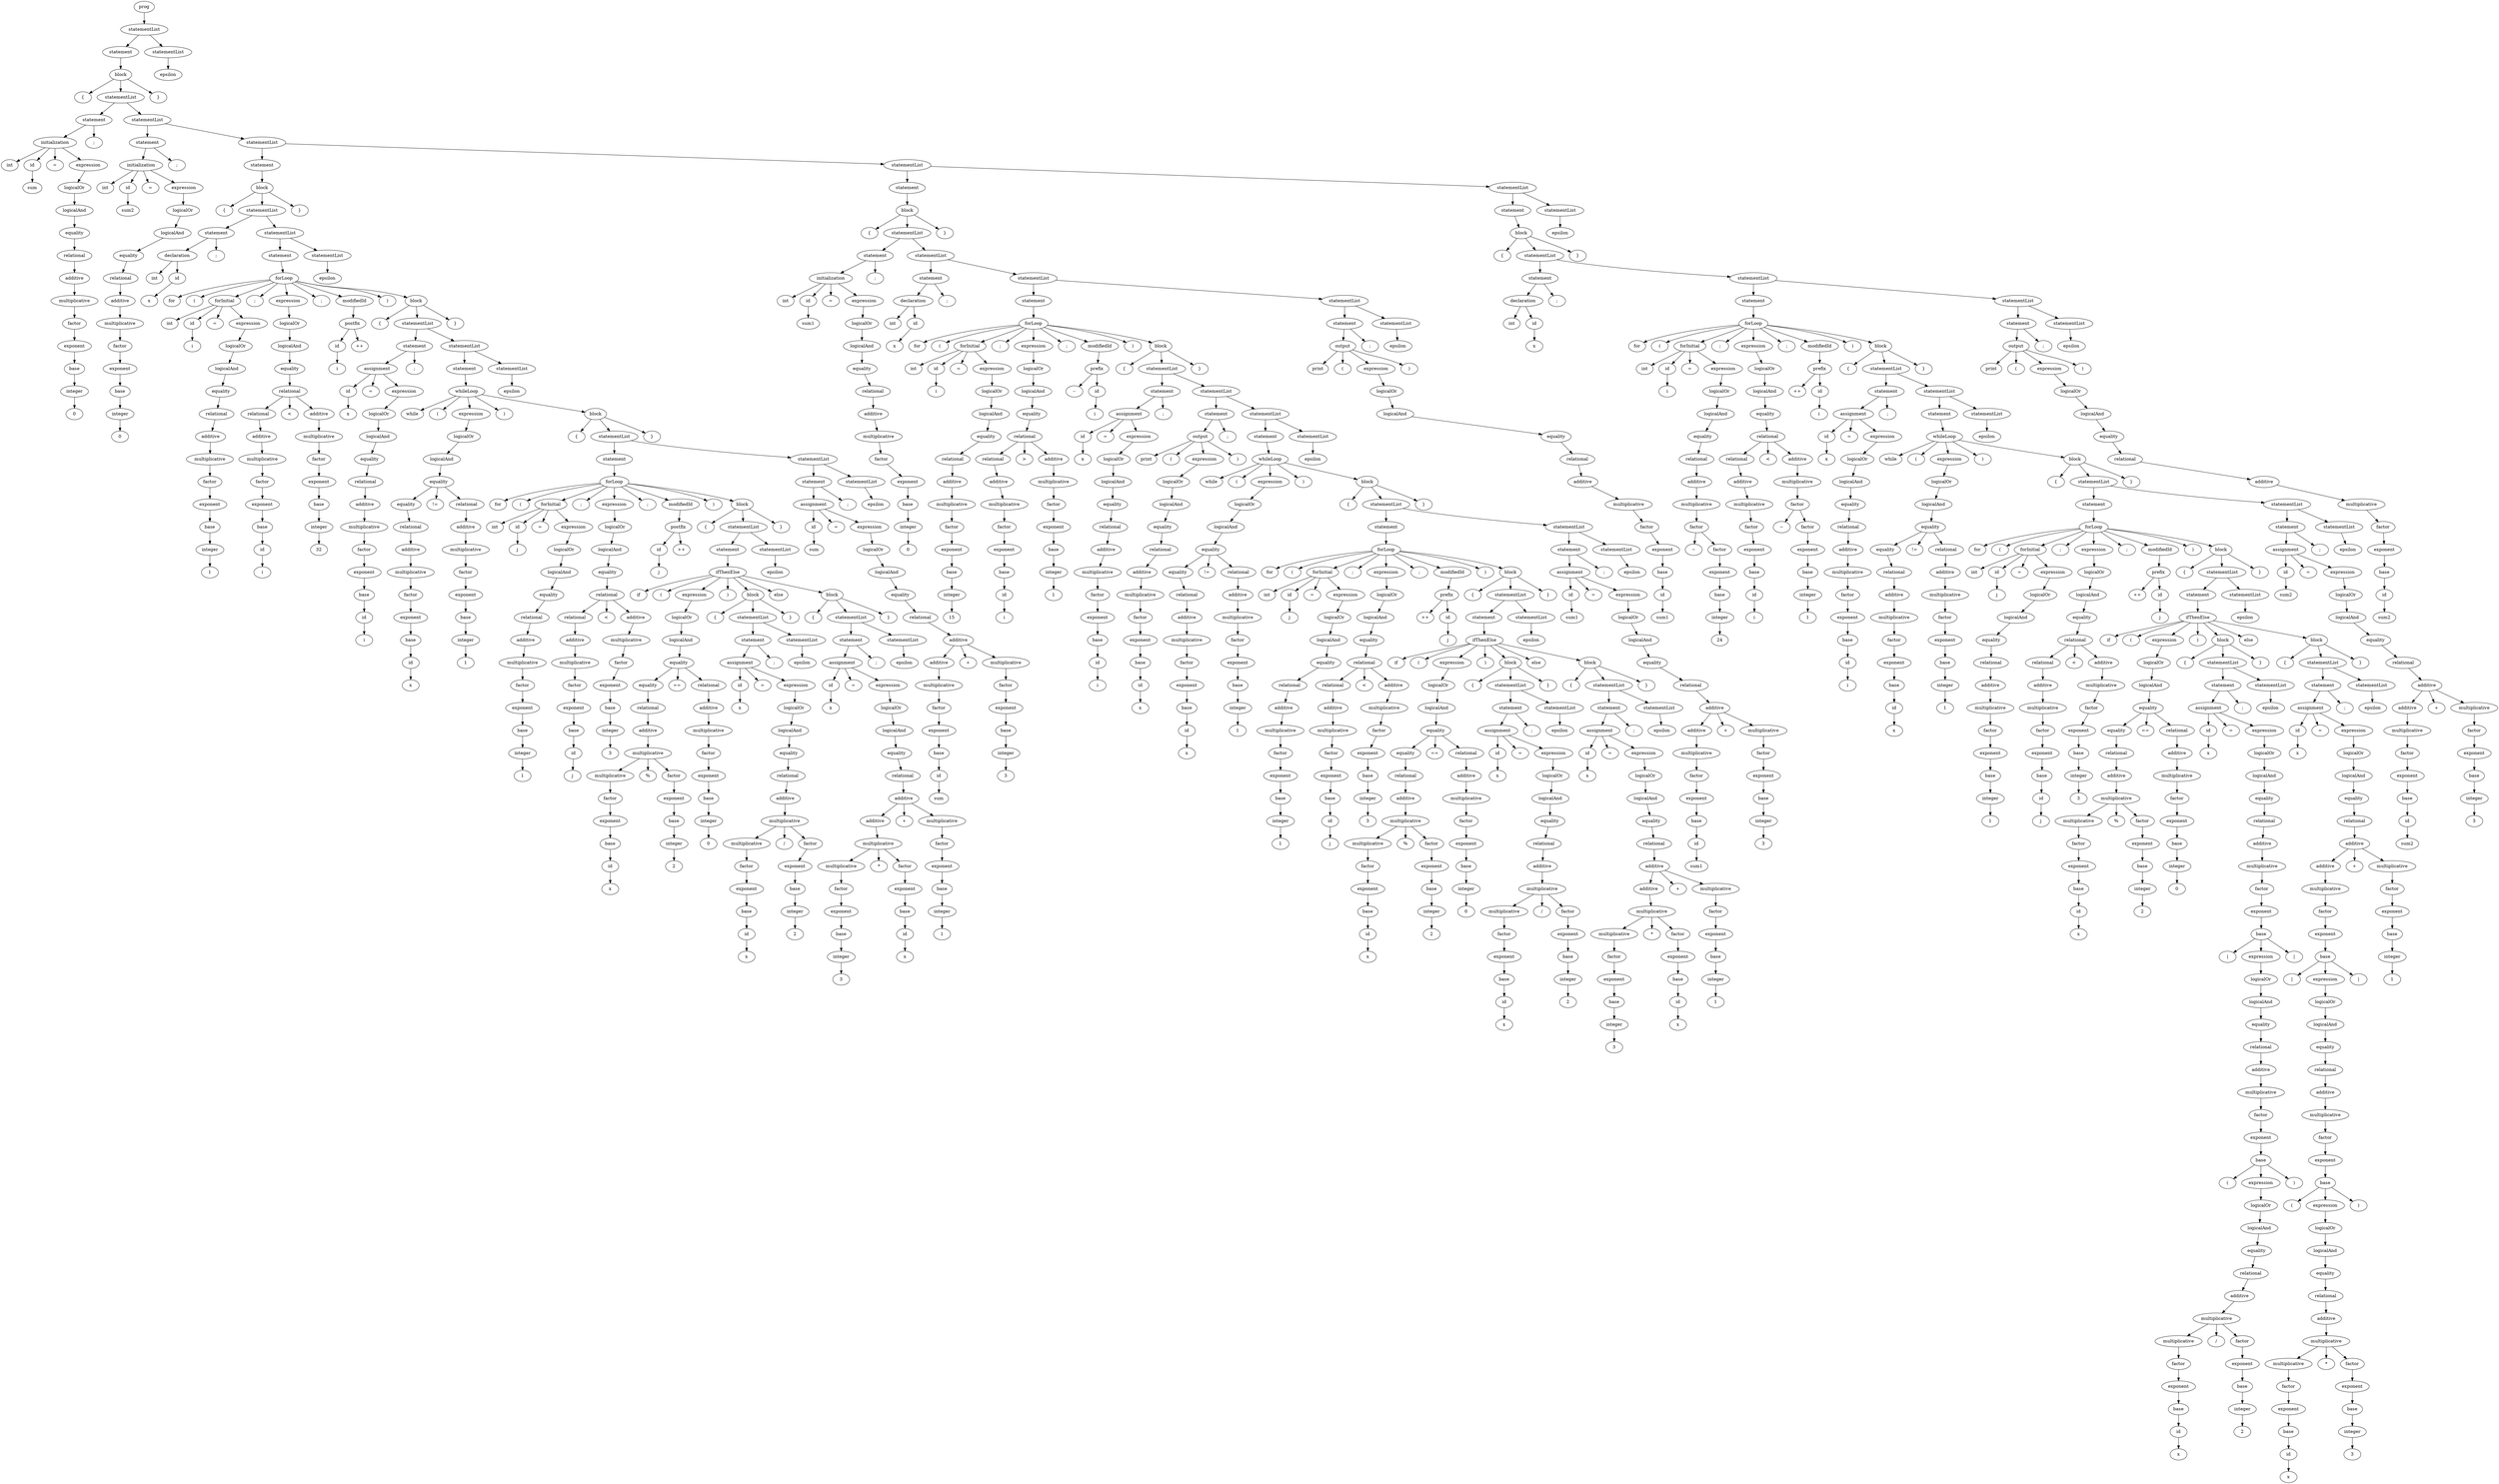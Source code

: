 
digraph "input_that_passes_1"
{
struct1 [label="prog"]
struct2 [label="statementList"]
struct3 [label="statement"]
struct4 [label="block"]
struct5 [label="{"]
struct4->struct5
struct6 [label="statementList"]
struct7 [label="statement"]
struct8 [label="initialization"]
struct9 [label="int"]
struct8->struct9
struct10 [label="id"]
struct11 [label="sum"]
struct10->struct11
struct8->struct10
struct12 [label="="]
struct8->struct12
struct13 [label="expression"]
struct14 [label="logicalOr"]
struct15 [label="logicalAnd"]
struct16 [label="equality"]
struct17 [label="relational"]
struct18 [label="additive"]
struct19 [label="multiplicative"]
struct20 [label="factor"]
struct21 [label="exponent"]
struct22 [label="base"]
struct23 [label="integer"]
struct24 [label="0"]
struct23->struct24
struct22->struct23
struct21->struct22
struct20->struct21
struct19->struct20
struct18->struct19
struct17->struct18
struct16->struct17
struct15->struct16
struct14->struct15
struct13->struct14
struct8->struct13
struct7->struct8
struct25 [label=";"]
struct7->struct25
struct6->struct7
struct26 [label="statementList"]
struct27 [label="statement"]
struct28 [label="initialization"]
struct29 [label="int"]
struct28->struct29
struct30 [label="id"]
struct31 [label="sum2"]
struct30->struct31
struct28->struct30
struct32 [label="="]
struct28->struct32
struct33 [label="expression"]
struct34 [label="logicalOr"]
struct35 [label="logicalAnd"]
struct36 [label="equality"]
struct37 [label="relational"]
struct38 [label="additive"]
struct39 [label="multiplicative"]
struct40 [label="factor"]
struct41 [label="exponent"]
struct42 [label="base"]
struct43 [label="integer"]
struct44 [label="0"]
struct43->struct44
struct42->struct43
struct41->struct42
struct40->struct41
struct39->struct40
struct38->struct39
struct37->struct38
struct36->struct37
struct35->struct36
struct34->struct35
struct33->struct34
struct28->struct33
struct27->struct28
struct45 [label=";"]
struct27->struct45
struct26->struct27
struct46 [label="statementList"]
struct47 [label="statement"]
struct48 [label="block"]
struct49 [label="{"]
struct48->struct49
struct50 [label="statementList"]
struct51 [label="statement"]
struct52 [label="declaration"]
struct53 [label="int"]
struct52->struct53
struct54 [label="id"]
struct55 [label="x"]
struct54->struct55
struct52->struct54
struct51->struct52
struct56 [label=";"]
struct51->struct56
struct50->struct51
struct57 [label="statementList"]
struct58 [label="statement"]
struct59 [label="forLoop"]
struct60 [label="for"]
struct59->struct60
struct61 [label="("]
struct59->struct61
struct62 [label="forInitial"]
struct63 [label="int"]
struct62->struct63
struct64 [label="id"]
struct65 [label="i"]
struct64->struct65
struct62->struct64
struct66 [label="="]
struct62->struct66
struct67 [label="expression"]
struct68 [label="logicalOr"]
struct69 [label="logicalAnd"]
struct70 [label="equality"]
struct71 [label="relational"]
struct72 [label="additive"]
struct73 [label="multiplicative"]
struct74 [label="factor"]
struct75 [label="exponent"]
struct76 [label="base"]
struct77 [label="integer"]
struct78 [label="1"]
struct77->struct78
struct76->struct77
struct75->struct76
struct74->struct75
struct73->struct74
struct72->struct73
struct71->struct72
struct70->struct71
struct69->struct70
struct68->struct69
struct67->struct68
struct62->struct67
struct59->struct62
struct79 [label=";"]
struct59->struct79
struct80 [label="expression"]
struct81 [label="logicalOr"]
struct82 [label="logicalAnd"]
struct83 [label="equality"]
struct84 [label="relational"]
struct85 [label="relational"]
struct86 [label="additive"]
struct87 [label="multiplicative"]
struct88 [label="factor"]
struct89 [label="exponent"]
struct90 [label="base"]
struct91 [label="id"]
struct92 [label="i"]
struct91->struct92
struct90->struct91
struct89->struct90
struct88->struct89
struct87->struct88
struct86->struct87
struct85->struct86
struct84->struct85
struct93 [label="<"]
struct84->struct93
struct94 [label="additive"]
struct95 [label="multiplicative"]
struct96 [label="factor"]
struct97 [label="exponent"]
struct98 [label="base"]
struct99 [label="integer"]
struct100 [label="32"]
struct99->struct100
struct98->struct99
struct97->struct98
struct96->struct97
struct95->struct96
struct94->struct95
struct84->struct94
struct83->struct84
struct82->struct83
struct81->struct82
struct80->struct81
struct59->struct80
struct101 [label=";"]
struct59->struct101
struct102 [label="modifiedId"]
struct103 [label="postfix"]
struct104 [label="id"]
struct105 [label="i"]
struct104->struct105
struct103->struct104
struct106 [label="++"]
struct103->struct106
struct102->struct103
struct59->struct102
struct107 [label=")"]
struct59->struct107
struct108 [label="block"]
struct109 [label="{"]
struct108->struct109
struct110 [label="statementList"]
struct111 [label="statement"]
struct112 [label="assignment"]
struct113 [label="id"]
struct114 [label="x"]
struct113->struct114
struct112->struct113
struct115 [label="="]
struct112->struct115
struct116 [label="expression"]
struct117 [label="logicalOr"]
struct118 [label="logicalAnd"]
struct119 [label="equality"]
struct120 [label="relational"]
struct121 [label="additive"]
struct122 [label="multiplicative"]
struct123 [label="factor"]
struct124 [label="exponent"]
struct125 [label="base"]
struct126 [label="id"]
struct127 [label="i"]
struct126->struct127
struct125->struct126
struct124->struct125
struct123->struct124
struct122->struct123
struct121->struct122
struct120->struct121
struct119->struct120
struct118->struct119
struct117->struct118
struct116->struct117
struct112->struct116
struct111->struct112
struct128 [label=";"]
struct111->struct128
struct110->struct111
struct129 [label="statementList"]
struct130 [label="statement"]
struct131 [label="whileLoop"]
struct132 [label="while"]
struct131->struct132
struct133 [label="("]
struct131->struct133
struct134 [label="expression"]
struct135 [label="logicalOr"]
struct136 [label="logicalAnd"]
struct137 [label="equality"]
struct138 [label="equality"]
struct139 [label="relational"]
struct140 [label="additive"]
struct141 [label="multiplicative"]
struct142 [label="factor"]
struct143 [label="exponent"]
struct144 [label="base"]
struct145 [label="id"]
struct146 [label="x"]
struct145->struct146
struct144->struct145
struct143->struct144
struct142->struct143
struct141->struct142
struct140->struct141
struct139->struct140
struct138->struct139
struct137->struct138
struct147 [label="!="]
struct137->struct147
struct148 [label="relational"]
struct149 [label="additive"]
struct150 [label="multiplicative"]
struct151 [label="factor"]
struct152 [label="exponent"]
struct153 [label="base"]
struct154 [label="integer"]
struct155 [label="1"]
struct154->struct155
struct153->struct154
struct152->struct153
struct151->struct152
struct150->struct151
struct149->struct150
struct148->struct149
struct137->struct148
struct136->struct137
struct135->struct136
struct134->struct135
struct131->struct134
struct156 [label=")"]
struct131->struct156
struct157 [label="block"]
struct158 [label="{"]
struct157->struct158
struct159 [label="statementList"]
struct160 [label="statement"]
struct161 [label="forLoop"]
struct162 [label="for"]
struct161->struct162
struct163 [label="("]
struct161->struct163
struct164 [label="forInitial"]
struct165 [label="int"]
struct164->struct165
struct166 [label="id"]
struct167 [label="j"]
struct166->struct167
struct164->struct166
struct168 [label="="]
struct164->struct168
struct169 [label="expression"]
struct170 [label="logicalOr"]
struct171 [label="logicalAnd"]
struct172 [label="equality"]
struct173 [label="relational"]
struct174 [label="additive"]
struct175 [label="multiplicative"]
struct176 [label="factor"]
struct177 [label="exponent"]
struct178 [label="base"]
struct179 [label="integer"]
struct180 [label="1"]
struct179->struct180
struct178->struct179
struct177->struct178
struct176->struct177
struct175->struct176
struct174->struct175
struct173->struct174
struct172->struct173
struct171->struct172
struct170->struct171
struct169->struct170
struct164->struct169
struct161->struct164
struct181 [label=";"]
struct161->struct181
struct182 [label="expression"]
struct183 [label="logicalOr"]
struct184 [label="logicalAnd"]
struct185 [label="equality"]
struct186 [label="relational"]
struct187 [label="relational"]
struct188 [label="additive"]
struct189 [label="multiplicative"]
struct190 [label="factor"]
struct191 [label="exponent"]
struct192 [label="base"]
struct193 [label="id"]
struct194 [label="j"]
struct193->struct194
struct192->struct193
struct191->struct192
struct190->struct191
struct189->struct190
struct188->struct189
struct187->struct188
struct186->struct187
struct195 [label="<"]
struct186->struct195
struct196 [label="additive"]
struct197 [label="multiplicative"]
struct198 [label="factor"]
struct199 [label="exponent"]
struct200 [label="base"]
struct201 [label="integer"]
struct202 [label="3"]
struct201->struct202
struct200->struct201
struct199->struct200
struct198->struct199
struct197->struct198
struct196->struct197
struct186->struct196
struct185->struct186
struct184->struct185
struct183->struct184
struct182->struct183
struct161->struct182
struct203 [label=";"]
struct161->struct203
struct204 [label="modifiedId"]
struct205 [label="postfix"]
struct206 [label="id"]
struct207 [label="j"]
struct206->struct207
struct205->struct206
struct208 [label="++"]
struct205->struct208
struct204->struct205
struct161->struct204
struct209 [label=")"]
struct161->struct209
struct210 [label="block"]
struct211 [label="{"]
struct210->struct211
struct212 [label="statementList"]
struct213 [label="statement"]
struct214 [label="ifThenElse"]
struct215 [label="if"]
struct214->struct215
struct216 [label="("]
struct214->struct216
struct217 [label="expression"]
struct218 [label="logicalOr"]
struct219 [label="logicalAnd"]
struct220 [label="equality"]
struct221 [label="equality"]
struct222 [label="relational"]
struct223 [label="additive"]
struct224 [label="multiplicative"]
struct225 [label="multiplicative"]
struct226 [label="factor"]
struct227 [label="exponent"]
struct228 [label="base"]
struct229 [label="id"]
struct230 [label="x"]
struct229->struct230
struct228->struct229
struct227->struct228
struct226->struct227
struct225->struct226
struct224->struct225
struct231 [label="%"]
struct224->struct231
struct232 [label="factor"]
struct233 [label="exponent"]
struct234 [label="base"]
struct235 [label="integer"]
struct236 [label="2"]
struct235->struct236
struct234->struct235
struct233->struct234
struct232->struct233
struct224->struct232
struct223->struct224
struct222->struct223
struct221->struct222
struct220->struct221
struct237 [label="=="]
struct220->struct237
struct238 [label="relational"]
struct239 [label="additive"]
struct240 [label="multiplicative"]
struct241 [label="factor"]
struct242 [label="exponent"]
struct243 [label="base"]
struct244 [label="integer"]
struct245 [label="0"]
struct244->struct245
struct243->struct244
struct242->struct243
struct241->struct242
struct240->struct241
struct239->struct240
struct238->struct239
struct220->struct238
struct219->struct220
struct218->struct219
struct217->struct218
struct214->struct217
struct246 [label=")"]
struct214->struct246
struct247 [label="block"]
struct248 [label="{"]
struct247->struct248
struct249 [label="statementList"]
struct250 [label="statement"]
struct251 [label="assignment"]
struct252 [label="id"]
struct253 [label="x"]
struct252->struct253
struct251->struct252
struct254 [label="="]
struct251->struct254
struct255 [label="expression"]
struct256 [label="logicalOr"]
struct257 [label="logicalAnd"]
struct258 [label="equality"]
struct259 [label="relational"]
struct260 [label="additive"]
struct261 [label="multiplicative"]
struct262 [label="multiplicative"]
struct263 [label="factor"]
struct264 [label="exponent"]
struct265 [label="base"]
struct266 [label="id"]
struct267 [label="x"]
struct266->struct267
struct265->struct266
struct264->struct265
struct263->struct264
struct262->struct263
struct261->struct262
struct268 [label="/"]
struct261->struct268
struct269 [label="factor"]
struct270 [label="exponent"]
struct271 [label="base"]
struct272 [label="integer"]
struct273 [label="2"]
struct272->struct273
struct271->struct272
struct270->struct271
struct269->struct270
struct261->struct269
struct260->struct261
struct259->struct260
struct258->struct259
struct257->struct258
struct256->struct257
struct255->struct256
struct251->struct255
struct250->struct251
struct274 [label=";"]
struct250->struct274
struct249->struct250
struct275 [label="statementList"]
struct276 [label="epsilon"]
struct275->struct276
struct249->struct275
struct247->struct249
struct277 [label="}"]
struct247->struct277
struct214->struct247
struct278 [label="else"]
struct214->struct278
struct279 [label="block"]
struct280 [label="{"]
struct279->struct280
struct281 [label="statementList"]
struct282 [label="statement"]
struct283 [label="assignment"]
struct284 [label="id"]
struct285 [label="x"]
struct284->struct285
struct283->struct284
struct286 [label="="]
struct283->struct286
struct287 [label="expression"]
struct288 [label="logicalOr"]
struct289 [label="logicalAnd"]
struct290 [label="equality"]
struct291 [label="relational"]
struct292 [label="additive"]
struct293 [label="additive"]
struct294 [label="multiplicative"]
struct295 [label="multiplicative"]
struct296 [label="factor"]
struct297 [label="exponent"]
struct298 [label="base"]
struct299 [label="integer"]
struct300 [label="3"]
struct299->struct300
struct298->struct299
struct297->struct298
struct296->struct297
struct295->struct296
struct294->struct295
struct301 [label="*"]
struct294->struct301
struct302 [label="factor"]
struct303 [label="exponent"]
struct304 [label="base"]
struct305 [label="id"]
struct306 [label="x"]
struct305->struct306
struct304->struct305
struct303->struct304
struct302->struct303
struct294->struct302
struct293->struct294
struct292->struct293
struct307 [label="+"]
struct292->struct307
struct308 [label="multiplicative"]
struct309 [label="factor"]
struct310 [label="exponent"]
struct311 [label="base"]
struct312 [label="integer"]
struct313 [label="1"]
struct312->struct313
struct311->struct312
struct310->struct311
struct309->struct310
struct308->struct309
struct292->struct308
struct291->struct292
struct290->struct291
struct289->struct290
struct288->struct289
struct287->struct288
struct283->struct287
struct282->struct283
struct314 [label=";"]
struct282->struct314
struct281->struct282
struct315 [label="statementList"]
struct316 [label="epsilon"]
struct315->struct316
struct281->struct315
struct279->struct281
struct317 [label="}"]
struct279->struct317
struct214->struct279
struct213->struct214
struct212->struct213
struct318 [label="statementList"]
struct319 [label="epsilon"]
struct318->struct319
struct212->struct318
struct210->struct212
struct320 [label="}"]
struct210->struct320
struct161->struct210
struct160->struct161
struct159->struct160
struct321 [label="statementList"]
struct322 [label="statement"]
struct323 [label="assignment"]
struct324 [label="id"]
struct325 [label="sum"]
struct324->struct325
struct323->struct324
struct326 [label="="]
struct323->struct326
struct327 [label="expression"]
struct328 [label="logicalOr"]
struct329 [label="logicalAnd"]
struct330 [label="equality"]
struct331 [label="relational"]
struct332 [label="additive"]
struct333 [label="additive"]
struct334 [label="multiplicative"]
struct335 [label="factor"]
struct336 [label="exponent"]
struct337 [label="base"]
struct338 [label="id"]
struct339 [label="sum"]
struct338->struct339
struct337->struct338
struct336->struct337
struct335->struct336
struct334->struct335
struct333->struct334
struct332->struct333
struct340 [label="+"]
struct332->struct340
struct341 [label="multiplicative"]
struct342 [label="factor"]
struct343 [label="exponent"]
struct344 [label="base"]
struct345 [label="integer"]
struct346 [label="3"]
struct345->struct346
struct344->struct345
struct343->struct344
struct342->struct343
struct341->struct342
struct332->struct341
struct331->struct332
struct330->struct331
struct329->struct330
struct328->struct329
struct327->struct328
struct323->struct327
struct322->struct323
struct347 [label=";"]
struct322->struct347
struct321->struct322
struct348 [label="statementList"]
struct349 [label="epsilon"]
struct348->struct349
struct321->struct348
struct159->struct321
struct157->struct159
struct350 [label="}"]
struct157->struct350
struct131->struct157
struct130->struct131
struct129->struct130
struct351 [label="statementList"]
struct352 [label="epsilon"]
struct351->struct352
struct129->struct351
struct110->struct129
struct108->struct110
struct353 [label="}"]
struct108->struct353
struct59->struct108
struct58->struct59
struct57->struct58
struct354 [label="statementList"]
struct355 [label="epsilon"]
struct354->struct355
struct57->struct354
struct50->struct57
struct48->struct50
struct356 [label="}"]
struct48->struct356
struct47->struct48
struct46->struct47
struct357 [label="statementList"]
struct358 [label="statement"]
struct359 [label="block"]
struct360 [label="{"]
struct359->struct360
struct361 [label="statementList"]
struct362 [label="statement"]
struct363 [label="initialization"]
struct364 [label="int"]
struct363->struct364
struct365 [label="id"]
struct366 [label="sum1"]
struct365->struct366
struct363->struct365
struct367 [label="="]
struct363->struct367
struct368 [label="expression"]
struct369 [label="logicalOr"]
struct370 [label="logicalAnd"]
struct371 [label="equality"]
struct372 [label="relational"]
struct373 [label="additive"]
struct374 [label="multiplicative"]
struct375 [label="factor"]
struct376 [label="exponent"]
struct377 [label="base"]
struct378 [label="integer"]
struct379 [label="0"]
struct378->struct379
struct377->struct378
struct376->struct377
struct375->struct376
struct374->struct375
struct373->struct374
struct372->struct373
struct371->struct372
struct370->struct371
struct369->struct370
struct368->struct369
struct363->struct368
struct362->struct363
struct380 [label=";"]
struct362->struct380
struct361->struct362
struct381 [label="statementList"]
struct382 [label="statement"]
struct383 [label="declaration"]
struct384 [label="int"]
struct383->struct384
struct385 [label="id"]
struct386 [label="x"]
struct385->struct386
struct383->struct385
struct382->struct383
struct387 [label=";"]
struct382->struct387
struct381->struct382
struct388 [label="statementList"]
struct389 [label="statement"]
struct390 [label="forLoop"]
struct391 [label="for"]
struct390->struct391
struct392 [label="("]
struct390->struct392
struct393 [label="forInitial"]
struct394 [label="int"]
struct393->struct394
struct395 [label="id"]
struct396 [label="i"]
struct395->struct396
struct393->struct395
struct397 [label="="]
struct393->struct397
struct398 [label="expression"]
struct399 [label="logicalOr"]
struct400 [label="logicalAnd"]
struct401 [label="equality"]
struct402 [label="relational"]
struct403 [label="additive"]
struct404 [label="multiplicative"]
struct405 [label="factor"]
struct406 [label="exponent"]
struct407 [label="base"]
struct408 [label="integer"]
struct409 [label="15"]
struct408->struct409
struct407->struct408
struct406->struct407
struct405->struct406
struct404->struct405
struct403->struct404
struct402->struct403
struct401->struct402
struct400->struct401
struct399->struct400
struct398->struct399
struct393->struct398
struct390->struct393
struct410 [label=";"]
struct390->struct410
struct411 [label="expression"]
struct412 [label="logicalOr"]
struct413 [label="logicalAnd"]
struct414 [label="equality"]
struct415 [label="relational"]
struct416 [label="relational"]
struct417 [label="additive"]
struct418 [label="multiplicative"]
struct419 [label="factor"]
struct420 [label="exponent"]
struct421 [label="base"]
struct422 [label="id"]
struct423 [label="i"]
struct422->struct423
struct421->struct422
struct420->struct421
struct419->struct420
struct418->struct419
struct417->struct418
struct416->struct417
struct415->struct416
struct424 [label=">"]
struct415->struct424
struct425 [label="additive"]
struct426 [label="multiplicative"]
struct427 [label="factor"]
struct428 [label="exponent"]
struct429 [label="base"]
struct430 [label="integer"]
struct431 [label="1"]
struct430->struct431
struct429->struct430
struct428->struct429
struct427->struct428
struct426->struct427
struct425->struct426
struct415->struct425
struct414->struct415
struct413->struct414
struct412->struct413
struct411->struct412
struct390->struct411
struct432 [label=";"]
struct390->struct432
struct433 [label="modifiedId"]
struct434 [label="prefix"]
struct435 [label="--"]
struct434->struct435
struct436 [label="id"]
struct437 [label="i"]
struct436->struct437
struct434->struct436
struct433->struct434
struct390->struct433
struct438 [label=")"]
struct390->struct438
struct439 [label="block"]
struct440 [label="{"]
struct439->struct440
struct441 [label="statementList"]
struct442 [label="statement"]
struct443 [label="assignment"]
struct444 [label="id"]
struct445 [label="x"]
struct444->struct445
struct443->struct444
struct446 [label="="]
struct443->struct446
struct447 [label="expression"]
struct448 [label="logicalOr"]
struct449 [label="logicalAnd"]
struct450 [label="equality"]
struct451 [label="relational"]
struct452 [label="additive"]
struct453 [label="multiplicative"]
struct454 [label="factor"]
struct455 [label="exponent"]
struct456 [label="base"]
struct457 [label="id"]
struct458 [label="i"]
struct457->struct458
struct456->struct457
struct455->struct456
struct454->struct455
struct453->struct454
struct452->struct453
struct451->struct452
struct450->struct451
struct449->struct450
struct448->struct449
struct447->struct448
struct443->struct447
struct442->struct443
struct459 [label=";"]
struct442->struct459
struct441->struct442
struct460 [label="statementList"]
struct461 [label="statement"]
struct462 [label="output"]
struct463 [label="print"]
struct462->struct463
struct464 [label="("]
struct462->struct464
struct465 [label="expression"]
struct466 [label="logicalOr"]
struct467 [label="logicalAnd"]
struct468 [label="equality"]
struct469 [label="relational"]
struct470 [label="additive"]
struct471 [label="multiplicative"]
struct472 [label="factor"]
struct473 [label="exponent"]
struct474 [label="base"]
struct475 [label="id"]
struct476 [label="x"]
struct475->struct476
struct474->struct475
struct473->struct474
struct472->struct473
struct471->struct472
struct470->struct471
struct469->struct470
struct468->struct469
struct467->struct468
struct466->struct467
struct465->struct466
struct462->struct465
struct477 [label=")"]
struct462->struct477
struct461->struct462
struct478 [label=";"]
struct461->struct478
struct460->struct461
struct479 [label="statementList"]
struct480 [label="statement"]
struct481 [label="whileLoop"]
struct482 [label="while"]
struct481->struct482
struct483 [label="("]
struct481->struct483
struct484 [label="expression"]
struct485 [label="logicalOr"]
struct486 [label="logicalAnd"]
struct487 [label="equality"]
struct488 [label="equality"]
struct489 [label="relational"]
struct490 [label="additive"]
struct491 [label="multiplicative"]
struct492 [label="factor"]
struct493 [label="exponent"]
struct494 [label="base"]
struct495 [label="id"]
struct496 [label="x"]
struct495->struct496
struct494->struct495
struct493->struct494
struct492->struct493
struct491->struct492
struct490->struct491
struct489->struct490
struct488->struct489
struct487->struct488
struct497 [label="!="]
struct487->struct497
struct498 [label="relational"]
struct499 [label="additive"]
struct500 [label="multiplicative"]
struct501 [label="factor"]
struct502 [label="exponent"]
struct503 [label="base"]
struct504 [label="integer"]
struct505 [label="1"]
struct504->struct505
struct503->struct504
struct502->struct503
struct501->struct502
struct500->struct501
struct499->struct500
struct498->struct499
struct487->struct498
struct486->struct487
struct485->struct486
struct484->struct485
struct481->struct484
struct506 [label=")"]
struct481->struct506
struct507 [label="block"]
struct508 [label="{"]
struct507->struct508
struct509 [label="statementList"]
struct510 [label="statement"]
struct511 [label="forLoop"]
struct512 [label="for"]
struct511->struct512
struct513 [label="("]
struct511->struct513
struct514 [label="forInitial"]
struct515 [label="int"]
struct514->struct515
struct516 [label="id"]
struct517 [label="j"]
struct516->struct517
struct514->struct516
struct518 [label="="]
struct514->struct518
struct519 [label="expression"]
struct520 [label="logicalOr"]
struct521 [label="logicalAnd"]
struct522 [label="equality"]
struct523 [label="relational"]
struct524 [label="additive"]
struct525 [label="multiplicative"]
struct526 [label="factor"]
struct527 [label="exponent"]
struct528 [label="base"]
struct529 [label="integer"]
struct530 [label="1"]
struct529->struct530
struct528->struct529
struct527->struct528
struct526->struct527
struct525->struct526
struct524->struct525
struct523->struct524
struct522->struct523
struct521->struct522
struct520->struct521
struct519->struct520
struct514->struct519
struct511->struct514
struct531 [label=";"]
struct511->struct531
struct532 [label="expression"]
struct533 [label="logicalOr"]
struct534 [label="logicalAnd"]
struct535 [label="equality"]
struct536 [label="relational"]
struct537 [label="relational"]
struct538 [label="additive"]
struct539 [label="multiplicative"]
struct540 [label="factor"]
struct541 [label="exponent"]
struct542 [label="base"]
struct543 [label="id"]
struct544 [label="j"]
struct543->struct544
struct542->struct543
struct541->struct542
struct540->struct541
struct539->struct540
struct538->struct539
struct537->struct538
struct536->struct537
struct545 [label="<"]
struct536->struct545
struct546 [label="additive"]
struct547 [label="multiplicative"]
struct548 [label="factor"]
struct549 [label="exponent"]
struct550 [label="base"]
struct551 [label="integer"]
struct552 [label="3"]
struct551->struct552
struct550->struct551
struct549->struct550
struct548->struct549
struct547->struct548
struct546->struct547
struct536->struct546
struct535->struct536
struct534->struct535
struct533->struct534
struct532->struct533
struct511->struct532
struct553 [label=";"]
struct511->struct553
struct554 [label="modifiedId"]
struct555 [label="prefix"]
struct556 [label="++"]
struct555->struct556
struct557 [label="id"]
struct558 [label="j"]
struct557->struct558
struct555->struct557
struct554->struct555
struct511->struct554
struct559 [label=")"]
struct511->struct559
struct560 [label="block"]
struct561 [label="{"]
struct560->struct561
struct562 [label="statementList"]
struct563 [label="statement"]
struct564 [label="ifThenElse"]
struct565 [label="if"]
struct564->struct565
struct566 [label="("]
struct564->struct566
struct567 [label="expression"]
struct568 [label="logicalOr"]
struct569 [label="logicalAnd"]
struct570 [label="equality"]
struct571 [label="equality"]
struct572 [label="relational"]
struct573 [label="additive"]
struct574 [label="multiplicative"]
struct575 [label="multiplicative"]
struct576 [label="factor"]
struct577 [label="exponent"]
struct578 [label="base"]
struct579 [label="id"]
struct580 [label="x"]
struct579->struct580
struct578->struct579
struct577->struct578
struct576->struct577
struct575->struct576
struct574->struct575
struct581 [label="%"]
struct574->struct581
struct582 [label="factor"]
struct583 [label="exponent"]
struct584 [label="base"]
struct585 [label="integer"]
struct586 [label="2"]
struct585->struct586
struct584->struct585
struct583->struct584
struct582->struct583
struct574->struct582
struct573->struct574
struct572->struct573
struct571->struct572
struct570->struct571
struct587 [label="=="]
struct570->struct587
struct588 [label="relational"]
struct589 [label="additive"]
struct590 [label="multiplicative"]
struct591 [label="factor"]
struct592 [label="exponent"]
struct593 [label="base"]
struct594 [label="integer"]
struct595 [label="0"]
struct594->struct595
struct593->struct594
struct592->struct593
struct591->struct592
struct590->struct591
struct589->struct590
struct588->struct589
struct570->struct588
struct569->struct570
struct568->struct569
struct567->struct568
struct564->struct567
struct596 [label=")"]
struct564->struct596
struct597 [label="block"]
struct598 [label="{"]
struct597->struct598
struct599 [label="statementList"]
struct600 [label="statement"]
struct601 [label="assignment"]
struct602 [label="id"]
struct603 [label="x"]
struct602->struct603
struct601->struct602
struct604 [label="="]
struct601->struct604
struct605 [label="expression"]
struct606 [label="logicalOr"]
struct607 [label="logicalAnd"]
struct608 [label="equality"]
struct609 [label="relational"]
struct610 [label="additive"]
struct611 [label="multiplicative"]
struct612 [label="multiplicative"]
struct613 [label="factor"]
struct614 [label="exponent"]
struct615 [label="base"]
struct616 [label="id"]
struct617 [label="x"]
struct616->struct617
struct615->struct616
struct614->struct615
struct613->struct614
struct612->struct613
struct611->struct612
struct618 [label="/"]
struct611->struct618
struct619 [label="factor"]
struct620 [label="exponent"]
struct621 [label="base"]
struct622 [label="integer"]
struct623 [label="2"]
struct622->struct623
struct621->struct622
struct620->struct621
struct619->struct620
struct611->struct619
struct610->struct611
struct609->struct610
struct608->struct609
struct607->struct608
struct606->struct607
struct605->struct606
struct601->struct605
struct600->struct601
struct624 [label=";"]
struct600->struct624
struct599->struct600
struct625 [label="statementList"]
struct626 [label="epsilon"]
struct625->struct626
struct599->struct625
struct597->struct599
struct627 [label="}"]
struct597->struct627
struct564->struct597
struct628 [label="else"]
struct564->struct628
struct629 [label="block"]
struct630 [label="{"]
struct629->struct630
struct631 [label="statementList"]
struct632 [label="statement"]
struct633 [label="assignment"]
struct634 [label="id"]
struct635 [label="x"]
struct634->struct635
struct633->struct634
struct636 [label="="]
struct633->struct636
struct637 [label="expression"]
struct638 [label="logicalOr"]
struct639 [label="logicalAnd"]
struct640 [label="equality"]
struct641 [label="relational"]
struct642 [label="additive"]
struct643 [label="additive"]
struct644 [label="multiplicative"]
struct645 [label="multiplicative"]
struct646 [label="factor"]
struct647 [label="exponent"]
struct648 [label="base"]
struct649 [label="integer"]
struct650 [label="3"]
struct649->struct650
struct648->struct649
struct647->struct648
struct646->struct647
struct645->struct646
struct644->struct645
struct651 [label="*"]
struct644->struct651
struct652 [label="factor"]
struct653 [label="exponent"]
struct654 [label="base"]
struct655 [label="id"]
struct656 [label="x"]
struct655->struct656
struct654->struct655
struct653->struct654
struct652->struct653
struct644->struct652
struct643->struct644
struct642->struct643
struct657 [label="+"]
struct642->struct657
struct658 [label="multiplicative"]
struct659 [label="factor"]
struct660 [label="exponent"]
struct661 [label="base"]
struct662 [label="integer"]
struct663 [label="1"]
struct662->struct663
struct661->struct662
struct660->struct661
struct659->struct660
struct658->struct659
struct642->struct658
struct641->struct642
struct640->struct641
struct639->struct640
struct638->struct639
struct637->struct638
struct633->struct637
struct632->struct633
struct664 [label=";"]
struct632->struct664
struct631->struct632
struct665 [label="statementList"]
struct666 [label="epsilon"]
struct665->struct666
struct631->struct665
struct629->struct631
struct667 [label="}"]
struct629->struct667
struct564->struct629
struct563->struct564
struct562->struct563
struct668 [label="statementList"]
struct669 [label="epsilon"]
struct668->struct669
struct562->struct668
struct560->struct562
struct670 [label="}"]
struct560->struct670
struct511->struct560
struct510->struct511
struct509->struct510
struct671 [label="statementList"]
struct672 [label="statement"]
struct673 [label="assignment"]
struct674 [label="id"]
struct675 [label="sum1"]
struct674->struct675
struct673->struct674
struct676 [label="="]
struct673->struct676
struct677 [label="expression"]
struct678 [label="logicalOr"]
struct679 [label="logicalAnd"]
struct680 [label="equality"]
struct681 [label="relational"]
struct682 [label="additive"]
struct683 [label="additive"]
struct684 [label="multiplicative"]
struct685 [label="factor"]
struct686 [label="exponent"]
struct687 [label="base"]
struct688 [label="id"]
struct689 [label="sum1"]
struct688->struct689
struct687->struct688
struct686->struct687
struct685->struct686
struct684->struct685
struct683->struct684
struct682->struct683
struct690 [label="+"]
struct682->struct690
struct691 [label="multiplicative"]
struct692 [label="factor"]
struct693 [label="exponent"]
struct694 [label="base"]
struct695 [label="integer"]
struct696 [label="3"]
struct695->struct696
struct694->struct695
struct693->struct694
struct692->struct693
struct691->struct692
struct682->struct691
struct681->struct682
struct680->struct681
struct679->struct680
struct678->struct679
struct677->struct678
struct673->struct677
struct672->struct673
struct697 [label=";"]
struct672->struct697
struct671->struct672
struct698 [label="statementList"]
struct699 [label="epsilon"]
struct698->struct699
struct671->struct698
struct509->struct671
struct507->struct509
struct700 [label="}"]
struct507->struct700
struct481->struct507
struct480->struct481
struct479->struct480
struct701 [label="statementList"]
struct702 [label="epsilon"]
struct701->struct702
struct479->struct701
struct460->struct479
struct441->struct460
struct439->struct441
struct703 [label="}"]
struct439->struct703
struct390->struct439
struct389->struct390
struct388->struct389
struct704 [label="statementList"]
struct705 [label="statement"]
struct706 [label="output"]
struct707 [label="print"]
struct706->struct707
struct708 [label="("]
struct706->struct708
struct709 [label="expression"]
struct710 [label="logicalOr"]
struct711 [label="logicalAnd"]
struct712 [label="equality"]
struct713 [label="relational"]
struct714 [label="additive"]
struct715 [label="multiplicative"]
struct716 [label="factor"]
struct717 [label="exponent"]
struct718 [label="base"]
struct719 [label="id"]
struct720 [label="sum1"]
struct719->struct720
struct718->struct719
struct717->struct718
struct716->struct717
struct715->struct716
struct714->struct715
struct713->struct714
struct712->struct713
struct711->struct712
struct710->struct711
struct709->struct710
struct706->struct709
struct721 [label=")"]
struct706->struct721
struct705->struct706
struct722 [label=";"]
struct705->struct722
struct704->struct705
struct723 [label="statementList"]
struct724 [label="epsilon"]
struct723->struct724
struct704->struct723
struct388->struct704
struct381->struct388
struct361->struct381
struct359->struct361
struct725 [label="}"]
struct359->struct725
struct358->struct359
struct357->struct358
struct726 [label="statementList"]
struct727 [label="statement"]
struct728 [label="block"]
struct729 [label="{"]
struct728->struct729
struct730 [label="statementList"]
struct731 [label="statement"]
struct732 [label="declaration"]
struct733 [label="int"]
struct732->struct733
struct734 [label="id"]
struct735 [label="x"]
struct734->struct735
struct732->struct734
struct731->struct732
struct736 [label=";"]
struct731->struct736
struct730->struct731
struct737 [label="statementList"]
struct738 [label="statement"]
struct739 [label="forLoop"]
struct740 [label="for"]
struct739->struct740
struct741 [label="("]
struct739->struct741
struct742 [label="forInitial"]
struct743 [label="int"]
struct742->struct743
struct744 [label="id"]
struct745 [label="i"]
struct744->struct745
struct742->struct744
struct746 [label="="]
struct742->struct746
struct747 [label="expression"]
struct748 [label="logicalOr"]
struct749 [label="logicalAnd"]
struct750 [label="equality"]
struct751 [label="relational"]
struct752 [label="additive"]
struct753 [label="multiplicative"]
struct754 [label="factor"]
struct755 [label="~"]
struct754->struct755
struct756 [label="factor"]
struct757 [label="exponent"]
struct758 [label="base"]
struct759 [label="integer"]
struct760 [label="24"]
struct759->struct760
struct758->struct759
struct757->struct758
struct756->struct757
struct754->struct756
struct753->struct754
struct752->struct753
struct751->struct752
struct750->struct751
struct749->struct750
struct748->struct749
struct747->struct748
struct742->struct747
struct739->struct742
struct761 [label=";"]
struct739->struct761
struct762 [label="expression"]
struct763 [label="logicalOr"]
struct764 [label="logicalAnd"]
struct765 [label="equality"]
struct766 [label="relational"]
struct767 [label="relational"]
struct768 [label="additive"]
struct769 [label="multiplicative"]
struct770 [label="factor"]
struct771 [label="exponent"]
struct772 [label="base"]
struct773 [label="id"]
struct774 [label="i"]
struct773->struct774
struct772->struct773
struct771->struct772
struct770->struct771
struct769->struct770
struct768->struct769
struct767->struct768
struct766->struct767
struct775 [label="<"]
struct766->struct775
struct776 [label="additive"]
struct777 [label="multiplicative"]
struct778 [label="factor"]
struct779 [label="~"]
struct778->struct779
struct780 [label="factor"]
struct781 [label="exponent"]
struct782 [label="base"]
struct783 [label="integer"]
struct784 [label="1"]
struct783->struct784
struct782->struct783
struct781->struct782
struct780->struct781
struct778->struct780
struct777->struct778
struct776->struct777
struct766->struct776
struct765->struct766
struct764->struct765
struct763->struct764
struct762->struct763
struct739->struct762
struct785 [label=";"]
struct739->struct785
struct786 [label="modifiedId"]
struct787 [label="prefix"]
struct788 [label="++"]
struct787->struct788
struct789 [label="id"]
struct790 [label="i"]
struct789->struct790
struct787->struct789
struct786->struct787
struct739->struct786
struct791 [label=")"]
struct739->struct791
struct792 [label="block"]
struct793 [label="{"]
struct792->struct793
struct794 [label="statementList"]
struct795 [label="statement"]
struct796 [label="assignment"]
struct797 [label="id"]
struct798 [label="x"]
struct797->struct798
struct796->struct797
struct799 [label="="]
struct796->struct799
struct800 [label="expression"]
struct801 [label="logicalOr"]
struct802 [label="logicalAnd"]
struct803 [label="equality"]
struct804 [label="relational"]
struct805 [label="additive"]
struct806 [label="multiplicative"]
struct807 [label="factor"]
struct808 [label="exponent"]
struct809 [label="base"]
struct810 [label="id"]
struct811 [label="i"]
struct810->struct811
struct809->struct810
struct808->struct809
struct807->struct808
struct806->struct807
struct805->struct806
struct804->struct805
struct803->struct804
struct802->struct803
struct801->struct802
struct800->struct801
struct796->struct800
struct795->struct796
struct812 [label=";"]
struct795->struct812
struct794->struct795
struct813 [label="statementList"]
struct814 [label="statement"]
struct815 [label="whileLoop"]
struct816 [label="while"]
struct815->struct816
struct817 [label="("]
struct815->struct817
struct818 [label="expression"]
struct819 [label="logicalOr"]
struct820 [label="logicalAnd"]
struct821 [label="equality"]
struct822 [label="equality"]
struct823 [label="relational"]
struct824 [label="additive"]
struct825 [label="multiplicative"]
struct826 [label="factor"]
struct827 [label="exponent"]
struct828 [label="base"]
struct829 [label="id"]
struct830 [label="x"]
struct829->struct830
struct828->struct829
struct827->struct828
struct826->struct827
struct825->struct826
struct824->struct825
struct823->struct824
struct822->struct823
struct821->struct822
struct831 [label="!="]
struct821->struct831
struct832 [label="relational"]
struct833 [label="additive"]
struct834 [label="multiplicative"]
struct835 [label="factor"]
struct836 [label="exponent"]
struct837 [label="base"]
struct838 [label="integer"]
struct839 [label="1"]
struct838->struct839
struct837->struct838
struct836->struct837
struct835->struct836
struct834->struct835
struct833->struct834
struct832->struct833
struct821->struct832
struct820->struct821
struct819->struct820
struct818->struct819
struct815->struct818
struct840 [label=")"]
struct815->struct840
struct841 [label="block"]
struct842 [label="{"]
struct841->struct842
struct843 [label="statementList"]
struct844 [label="statement"]
struct845 [label="forLoop"]
struct846 [label="for"]
struct845->struct846
struct847 [label="("]
struct845->struct847
struct848 [label="forInitial"]
struct849 [label="int"]
struct848->struct849
struct850 [label="id"]
struct851 [label="j"]
struct850->struct851
struct848->struct850
struct852 [label="="]
struct848->struct852
struct853 [label="expression"]
struct854 [label="logicalOr"]
struct855 [label="logicalAnd"]
struct856 [label="equality"]
struct857 [label="relational"]
struct858 [label="additive"]
struct859 [label="multiplicative"]
struct860 [label="factor"]
struct861 [label="exponent"]
struct862 [label="base"]
struct863 [label="integer"]
struct864 [label="1"]
struct863->struct864
struct862->struct863
struct861->struct862
struct860->struct861
struct859->struct860
struct858->struct859
struct857->struct858
struct856->struct857
struct855->struct856
struct854->struct855
struct853->struct854
struct848->struct853
struct845->struct848
struct865 [label=";"]
struct845->struct865
struct866 [label="expression"]
struct867 [label="logicalOr"]
struct868 [label="logicalAnd"]
struct869 [label="equality"]
struct870 [label="relational"]
struct871 [label="relational"]
struct872 [label="additive"]
struct873 [label="multiplicative"]
struct874 [label="factor"]
struct875 [label="exponent"]
struct876 [label="base"]
struct877 [label="id"]
struct878 [label="j"]
struct877->struct878
struct876->struct877
struct875->struct876
struct874->struct875
struct873->struct874
struct872->struct873
struct871->struct872
struct870->struct871
struct879 [label="<"]
struct870->struct879
struct880 [label="additive"]
struct881 [label="multiplicative"]
struct882 [label="factor"]
struct883 [label="exponent"]
struct884 [label="base"]
struct885 [label="integer"]
struct886 [label="3"]
struct885->struct886
struct884->struct885
struct883->struct884
struct882->struct883
struct881->struct882
struct880->struct881
struct870->struct880
struct869->struct870
struct868->struct869
struct867->struct868
struct866->struct867
struct845->struct866
struct887 [label=";"]
struct845->struct887
struct888 [label="modifiedId"]
struct889 [label="prefix"]
struct890 [label="++"]
struct889->struct890
struct891 [label="id"]
struct892 [label="j"]
struct891->struct892
struct889->struct891
struct888->struct889
struct845->struct888
struct893 [label=")"]
struct845->struct893
struct894 [label="block"]
struct895 [label="{"]
struct894->struct895
struct896 [label="statementList"]
struct897 [label="statement"]
struct898 [label="ifThenElse"]
struct899 [label="if"]
struct898->struct899
struct900 [label="("]
struct898->struct900
struct901 [label="expression"]
struct902 [label="logicalOr"]
struct903 [label="logicalAnd"]
struct904 [label="equality"]
struct905 [label="equality"]
struct906 [label="relational"]
struct907 [label="additive"]
struct908 [label="multiplicative"]
struct909 [label="multiplicative"]
struct910 [label="factor"]
struct911 [label="exponent"]
struct912 [label="base"]
struct913 [label="id"]
struct914 [label="x"]
struct913->struct914
struct912->struct913
struct911->struct912
struct910->struct911
struct909->struct910
struct908->struct909
struct915 [label="%"]
struct908->struct915
struct916 [label="factor"]
struct917 [label="exponent"]
struct918 [label="base"]
struct919 [label="integer"]
struct920 [label="2"]
struct919->struct920
struct918->struct919
struct917->struct918
struct916->struct917
struct908->struct916
struct907->struct908
struct906->struct907
struct905->struct906
struct904->struct905
struct921 [label="=="]
struct904->struct921
struct922 [label="relational"]
struct923 [label="additive"]
struct924 [label="multiplicative"]
struct925 [label="factor"]
struct926 [label="exponent"]
struct927 [label="base"]
struct928 [label="integer"]
struct929 [label="0"]
struct928->struct929
struct927->struct928
struct926->struct927
struct925->struct926
struct924->struct925
struct923->struct924
struct922->struct923
struct904->struct922
struct903->struct904
struct902->struct903
struct901->struct902
struct898->struct901
struct930 [label=")"]
struct898->struct930
struct931 [label="block"]
struct932 [label="{"]
struct931->struct932
struct933 [label="statementList"]
struct934 [label="statement"]
struct935 [label="assignment"]
struct936 [label="id"]
struct937 [label="x"]
struct936->struct937
struct935->struct936
struct938 [label="="]
struct935->struct938
struct939 [label="expression"]
struct940 [label="logicalOr"]
struct941 [label="logicalAnd"]
struct942 [label="equality"]
struct943 [label="relational"]
struct944 [label="additive"]
struct945 [label="multiplicative"]
struct946 [label="factor"]
struct947 [label="exponent"]
struct948 [label="base"]
struct949 [label="|"]
struct948->struct949
struct950 [label="expression"]
struct951 [label="logicalOr"]
struct952 [label="logicalAnd"]
struct953 [label="equality"]
struct954 [label="relational"]
struct955 [label="additive"]
struct956 [label="multiplicative"]
struct957 [label="factor"]
struct958 [label="exponent"]
struct959 [label="base"]
struct960 [label="("]
struct959->struct960
struct961 [label="expression"]
struct962 [label="logicalOr"]
struct963 [label="logicalAnd"]
struct964 [label="equality"]
struct965 [label="relational"]
struct966 [label="additive"]
struct967 [label="multiplicative"]
struct968 [label="multiplicative"]
struct969 [label="factor"]
struct970 [label="exponent"]
struct971 [label="base"]
struct972 [label="id"]
struct973 [label="x"]
struct972->struct973
struct971->struct972
struct970->struct971
struct969->struct970
struct968->struct969
struct967->struct968
struct974 [label="/"]
struct967->struct974
struct975 [label="factor"]
struct976 [label="exponent"]
struct977 [label="base"]
struct978 [label="integer"]
struct979 [label="2"]
struct978->struct979
struct977->struct978
struct976->struct977
struct975->struct976
struct967->struct975
struct966->struct967
struct965->struct966
struct964->struct965
struct963->struct964
struct962->struct963
struct961->struct962
struct959->struct961
struct980 [label=")"]
struct959->struct980
struct958->struct959
struct957->struct958
struct956->struct957
struct955->struct956
struct954->struct955
struct953->struct954
struct952->struct953
struct951->struct952
struct950->struct951
struct948->struct950
struct981 [label="|"]
struct948->struct981
struct947->struct948
struct946->struct947
struct945->struct946
struct944->struct945
struct943->struct944
struct942->struct943
struct941->struct942
struct940->struct941
struct939->struct940
struct935->struct939
struct934->struct935
struct982 [label=";"]
struct934->struct982
struct933->struct934
struct983 [label="statementList"]
struct984 [label="epsilon"]
struct983->struct984
struct933->struct983
struct931->struct933
struct985 [label="}"]
struct931->struct985
struct898->struct931
struct986 [label="else"]
struct898->struct986
struct987 [label="block"]
struct988 [label="{"]
struct987->struct988
struct989 [label="statementList"]
struct990 [label="statement"]
struct991 [label="assignment"]
struct992 [label="id"]
struct993 [label="x"]
struct992->struct993
struct991->struct992
struct994 [label="="]
struct991->struct994
struct995 [label="expression"]
struct996 [label="logicalOr"]
struct997 [label="logicalAnd"]
struct998 [label="equality"]
struct999 [label="relational"]
struct1000 [label="additive"]
struct1001 [label="additive"]
struct1002 [label="multiplicative"]
struct1003 [label="factor"]
struct1004 [label="exponent"]
struct1005 [label="base"]
struct1006 [label="|"]
struct1005->struct1006
struct1007 [label="expression"]
struct1008 [label="logicalOr"]
struct1009 [label="logicalAnd"]
struct1010 [label="equality"]
struct1011 [label="relational"]
struct1012 [label="additive"]
struct1013 [label="multiplicative"]
struct1014 [label="factor"]
struct1015 [label="exponent"]
struct1016 [label="base"]
struct1017 [label="("]
struct1016->struct1017
struct1018 [label="expression"]
struct1019 [label="logicalOr"]
struct1020 [label="logicalAnd"]
struct1021 [label="equality"]
struct1022 [label="relational"]
struct1023 [label="additive"]
struct1024 [label="multiplicative"]
struct1025 [label="multiplicative"]
struct1026 [label="factor"]
struct1027 [label="exponent"]
struct1028 [label="base"]
struct1029 [label="id"]
struct1030 [label="x"]
struct1029->struct1030
struct1028->struct1029
struct1027->struct1028
struct1026->struct1027
struct1025->struct1026
struct1024->struct1025
struct1031 [label="*"]
struct1024->struct1031
struct1032 [label="factor"]
struct1033 [label="exponent"]
struct1034 [label="base"]
struct1035 [label="integer"]
struct1036 [label="3"]
struct1035->struct1036
struct1034->struct1035
struct1033->struct1034
struct1032->struct1033
struct1024->struct1032
struct1023->struct1024
struct1022->struct1023
struct1021->struct1022
struct1020->struct1021
struct1019->struct1020
struct1018->struct1019
struct1016->struct1018
struct1037 [label=")"]
struct1016->struct1037
struct1015->struct1016
struct1014->struct1015
struct1013->struct1014
struct1012->struct1013
struct1011->struct1012
struct1010->struct1011
struct1009->struct1010
struct1008->struct1009
struct1007->struct1008
struct1005->struct1007
struct1038 [label="|"]
struct1005->struct1038
struct1004->struct1005
struct1003->struct1004
struct1002->struct1003
struct1001->struct1002
struct1000->struct1001
struct1039 [label="+"]
struct1000->struct1039
struct1040 [label="multiplicative"]
struct1041 [label="factor"]
struct1042 [label="exponent"]
struct1043 [label="base"]
struct1044 [label="integer"]
struct1045 [label="1"]
struct1044->struct1045
struct1043->struct1044
struct1042->struct1043
struct1041->struct1042
struct1040->struct1041
struct1000->struct1040
struct999->struct1000
struct998->struct999
struct997->struct998
struct996->struct997
struct995->struct996
struct991->struct995
struct990->struct991
struct1046 [label=";"]
struct990->struct1046
struct989->struct990
struct1047 [label="statementList"]
struct1048 [label="epsilon"]
struct1047->struct1048
struct989->struct1047
struct987->struct989
struct1049 [label="}"]
struct987->struct1049
struct898->struct987
struct897->struct898
struct896->struct897
struct1050 [label="statementList"]
struct1051 [label="epsilon"]
struct1050->struct1051
struct896->struct1050
struct894->struct896
struct1052 [label="}"]
struct894->struct1052
struct845->struct894
struct844->struct845
struct843->struct844
struct1053 [label="statementList"]
struct1054 [label="statement"]
struct1055 [label="assignment"]
struct1056 [label="id"]
struct1057 [label="sum2"]
struct1056->struct1057
struct1055->struct1056
struct1058 [label="="]
struct1055->struct1058
struct1059 [label="expression"]
struct1060 [label="logicalOr"]
struct1061 [label="logicalAnd"]
struct1062 [label="equality"]
struct1063 [label="relational"]
struct1064 [label="additive"]
struct1065 [label="additive"]
struct1066 [label="multiplicative"]
struct1067 [label="factor"]
struct1068 [label="exponent"]
struct1069 [label="base"]
struct1070 [label="id"]
struct1071 [label="sum2"]
struct1070->struct1071
struct1069->struct1070
struct1068->struct1069
struct1067->struct1068
struct1066->struct1067
struct1065->struct1066
struct1064->struct1065
struct1072 [label="+"]
struct1064->struct1072
struct1073 [label="multiplicative"]
struct1074 [label="factor"]
struct1075 [label="exponent"]
struct1076 [label="base"]
struct1077 [label="integer"]
struct1078 [label="3"]
struct1077->struct1078
struct1076->struct1077
struct1075->struct1076
struct1074->struct1075
struct1073->struct1074
struct1064->struct1073
struct1063->struct1064
struct1062->struct1063
struct1061->struct1062
struct1060->struct1061
struct1059->struct1060
struct1055->struct1059
struct1054->struct1055
struct1079 [label=";"]
struct1054->struct1079
struct1053->struct1054
struct1080 [label="statementList"]
struct1081 [label="epsilon"]
struct1080->struct1081
struct1053->struct1080
struct843->struct1053
struct841->struct843
struct1082 [label="}"]
struct841->struct1082
struct815->struct841
struct814->struct815
struct813->struct814
struct1083 [label="statementList"]
struct1084 [label="epsilon"]
struct1083->struct1084
struct813->struct1083
struct794->struct813
struct792->struct794
struct1085 [label="}"]
struct792->struct1085
struct739->struct792
struct738->struct739
struct737->struct738
struct1086 [label="statementList"]
struct1087 [label="statement"]
struct1088 [label="output"]
struct1089 [label="print"]
struct1088->struct1089
struct1090 [label="("]
struct1088->struct1090
struct1091 [label="expression"]
struct1092 [label="logicalOr"]
struct1093 [label="logicalAnd"]
struct1094 [label="equality"]
struct1095 [label="relational"]
struct1096 [label="additive"]
struct1097 [label="multiplicative"]
struct1098 [label="factor"]
struct1099 [label="exponent"]
struct1100 [label="base"]
struct1101 [label="id"]
struct1102 [label="sum2"]
struct1101->struct1102
struct1100->struct1101
struct1099->struct1100
struct1098->struct1099
struct1097->struct1098
struct1096->struct1097
struct1095->struct1096
struct1094->struct1095
struct1093->struct1094
struct1092->struct1093
struct1091->struct1092
struct1088->struct1091
struct1103 [label=")"]
struct1088->struct1103
struct1087->struct1088
struct1104 [label=";"]
struct1087->struct1104
struct1086->struct1087
struct1105 [label="statementList"]
struct1106 [label="epsilon"]
struct1105->struct1106
struct1086->struct1105
struct737->struct1086
struct730->struct737
struct728->struct730
struct1107 [label="}"]
struct728->struct1107
struct727->struct728
struct726->struct727
struct1108 [label="statementList"]
struct1109 [label="epsilon"]
struct1108->struct1109
struct726->struct1108
struct357->struct726
struct46->struct357
struct26->struct46
struct6->struct26
struct4->struct6
struct1110 [label="}"]
struct4->struct1110
struct3->struct4
struct2->struct3
struct1111 [label="statementList"]
struct1112 [label="epsilon"]
struct1111->struct1112
struct2->struct1111
struct1->struct2
}